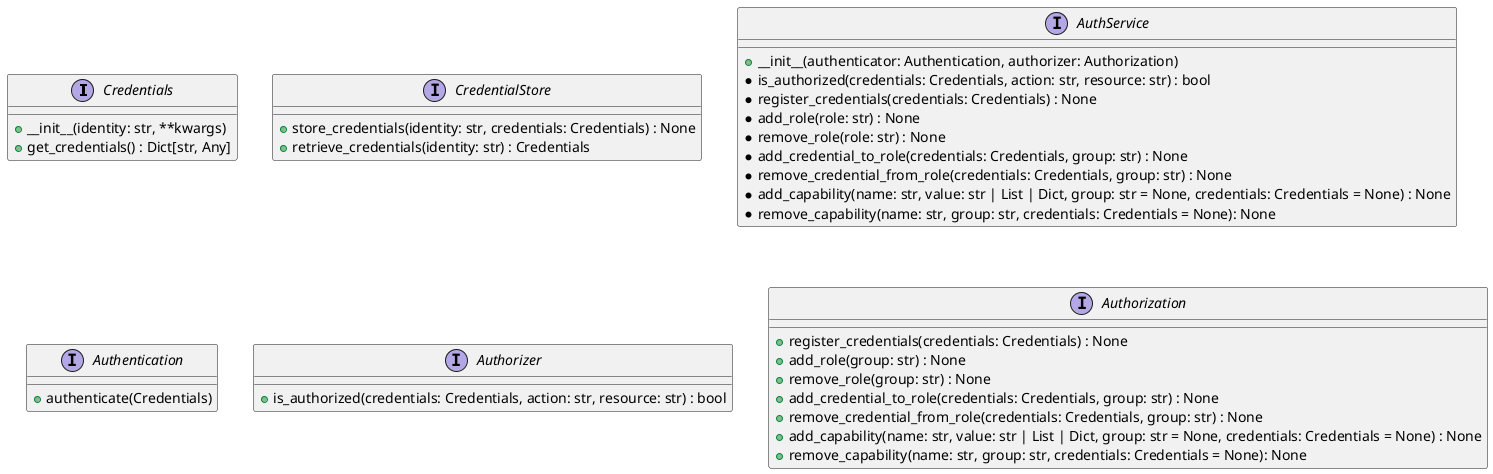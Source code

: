 @startuml Common

interface Credentials {
    +__init__(identity: str, **kwargs)
    +get_credentials() : Dict[str, Any]
}

interface CredentialStore {
    +store_credentials(identity: str, credentials: Credentials) : None
    +retrieve_credentials(identity: str) : Credentials
}

interface AuthService {
    +__init__(authenticator: Authentication, authorizer: Authorization)
    *is_authorized(credentials: Credentials, action: str, resource: str) : bool
    *register_credentials(credentials: Credentials) : None
    *add_role(role: str) : None
    *remove_role(role: str) : None
    *add_credential_to_role(credentials: Credentials, group: str) : None
    *remove_credential_from_role(credentials: Credentials, group: str) : None
    *add_capability(name: str, value: str | List | Dict, group: str = None, credentials: Credentials = None) : None
    *remove_capability(name: str, group: str, credentials: Credentials = None): None    
}

interface Authentication {
    +authenticate(Credentials)
}

interface Authorizer {
    +is_authorized(credentials: Credentials, action: str, resource: str) : bool
}

interface Authorization {
    +register_credentials(credentials: Credentials) : None
    +add_role(group: str) : None
    +remove_role(group: str) : None
    +add_credential_to_role(credentials: Credentials, group: str) : None
    +remove_credential_from_role(credentials: Credentials, group: str) : None
    +add_capability(name: str, value: str | List | Dict, group: str = None, credentials: Credentials = None) : None
    +remove_capability(name: str, group: str, credentials: Credentials = None): None    
}

@enduml